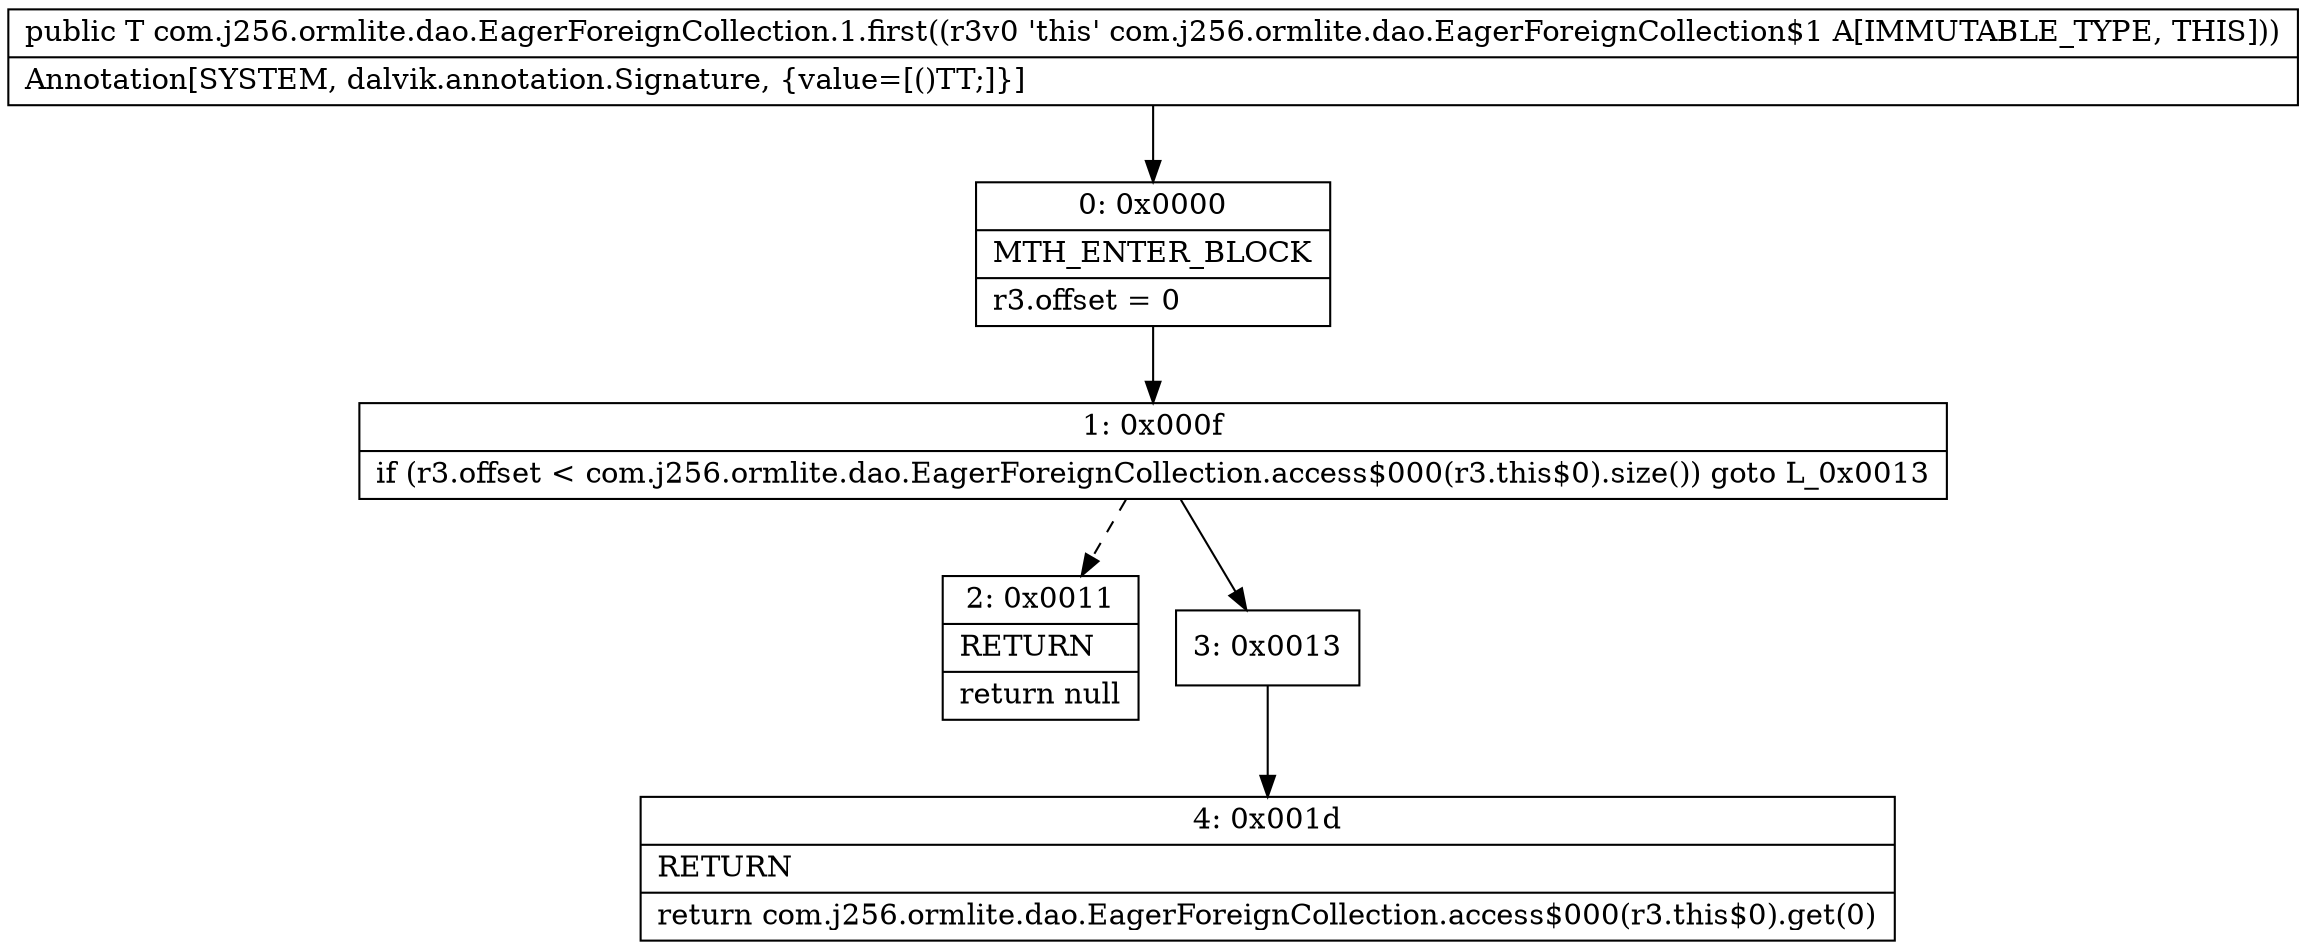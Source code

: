 digraph "CFG forcom.j256.ormlite.dao.EagerForeignCollection.1.first()Ljava\/lang\/Object;" {
Node_0 [shape=record,label="{0\:\ 0x0000|MTH_ENTER_BLOCK\l|r3.offset = 0\l}"];
Node_1 [shape=record,label="{1\:\ 0x000f|if (r3.offset \< com.j256.ormlite.dao.EagerForeignCollection.access$000(r3.this$0).size()) goto L_0x0013\l}"];
Node_2 [shape=record,label="{2\:\ 0x0011|RETURN\l|return null\l}"];
Node_3 [shape=record,label="{3\:\ 0x0013}"];
Node_4 [shape=record,label="{4\:\ 0x001d|RETURN\l|return com.j256.ormlite.dao.EagerForeignCollection.access$000(r3.this$0).get(0)\l}"];
MethodNode[shape=record,label="{public T com.j256.ormlite.dao.EagerForeignCollection.1.first((r3v0 'this' com.j256.ormlite.dao.EagerForeignCollection$1 A[IMMUTABLE_TYPE, THIS]))  | Annotation[SYSTEM, dalvik.annotation.Signature, \{value=[()TT;]\}]\l}"];
MethodNode -> Node_0;
Node_0 -> Node_1;
Node_1 -> Node_2[style=dashed];
Node_1 -> Node_3;
Node_3 -> Node_4;
}

